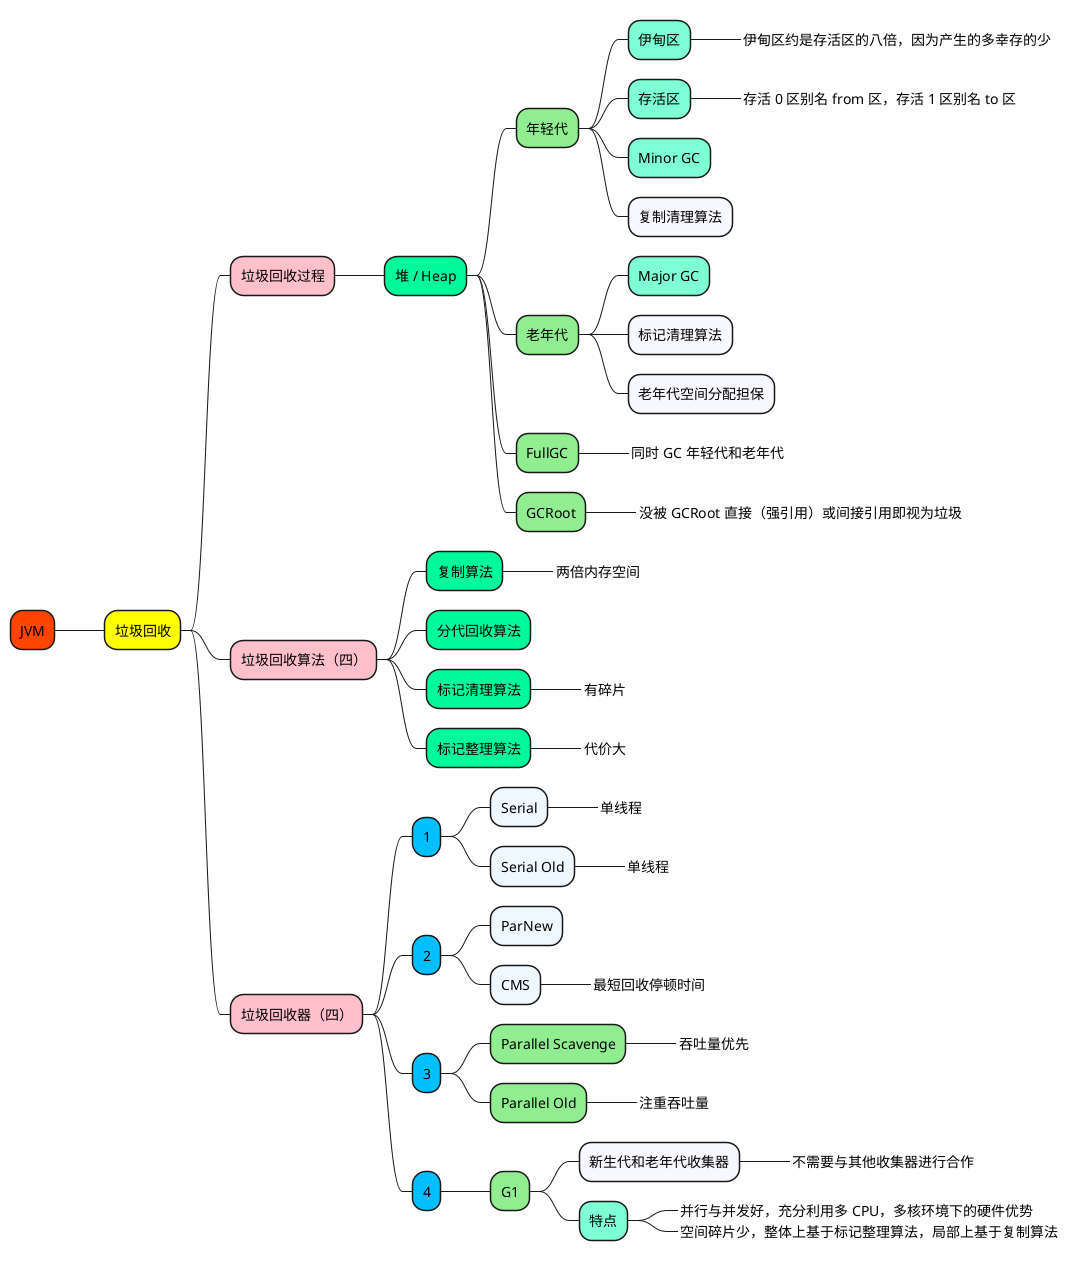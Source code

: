 @startmindmap

+[#OrangeRed] JVM

++[#yellow] 垃圾回收

+++[#Pink] 垃圾回收过程

++++[#MediumSpringGreen] 堆 / Heap

+++++[#LightGreen] 年轻代
++++++[#Aquamarine] 伊甸区
+++++++[#Aquamarine]_ 伊甸区约是存活区的八倍，因为产生的多幸存的少
++++++[#Aquamarine] 存活区
+++++++[#Aquamarine]_ 存活 0 区别名 from 区，存活 1 区别名 to 区
++++++[#Aquamarine] Minor GC
++++++[#GhostWhite] 复制清理算法

+++++[#LightGreen] 老年代
++++++[#Aquamarine] Major GC
++++++[#GhostWhite] 标记清理算法
++++++[#GhostWhite] 老年代空间分配担保

+++++[#LightGreen] FullGC
++++++_ 同时 GC 年轻代和老年代

+++++[#LightGreen] GCRoot
++++++_ 没被 GCRoot 直接（强引用）或间接引用即视为垃圾


+++[#Pink] 垃圾回收算法（四）

++++[#MediumSpringGreen] 复制算法
+++++_ 两倍内存空间
++++[#MediumSpringGreen] 分代回收算法
++++[#MediumSpringGreen] 标记清理算法
+++++_ 有碎片
++++[#MediumSpringGreen] 标记整理算法
+++++_ 代价大


+++[#Pink] 垃圾回收器（四）

++++[#DeepSkyBlue] 1
+++++[#AliceBlue] Serial
++++++_ 单线程
+++++[#AliceBlue] Serial Old
++++++_ 单线程

++++[#DeepSkyBlue] 2
+++++[#AliceBlue] ParNew
+++++[#AliceBlue] CMS
++++++_ 最短回收停顿时间

++++[#DeepSkyBlue] 3
+++++[#LightGreen] Parallel Scavenge
++++++_ 吞吐量优先
+++++[#LightGreen] Parallel Old
++++++_ 注重吞吐量

++++[#DeepSkyBlue] 4
+++++[#LightGreen] G1
++++++[#GhostWhite] 新生代和老年代收集器
+++++++_ 不需要与其他收集器进行合作
++++++[#Aquamarine] 特点
+++++++_ 并行与并发好，充分利用多 CPU，多核环境下的硬件优势
+++++++_ 空间碎片少，整体上基于标记整理算法，局部上基于复制算法


@endmindmap